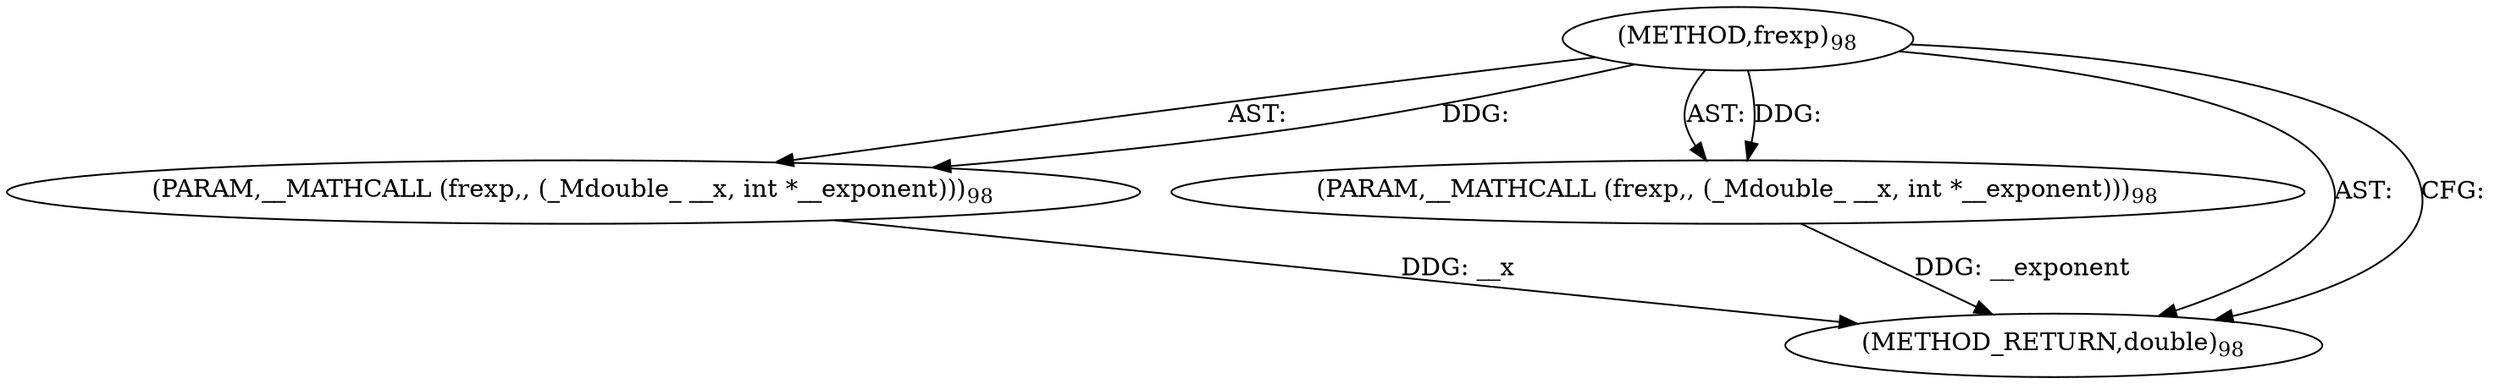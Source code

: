 digraph "frexp" {  
"20547" [label = <(METHOD,frexp)<SUB>98</SUB>> ]
"20548" [label = <(PARAM,__MATHCALL (frexp,, (_Mdouble_ __x, int *__exponent)))<SUB>98</SUB>> ]
"20549" [label = <(PARAM,__MATHCALL (frexp,, (_Mdouble_ __x, int *__exponent)))<SUB>98</SUB>> ]
"20550" [label = <(METHOD_RETURN,double)<SUB>98</SUB>> ]
  "20547" -> "20548"  [ label = "AST: "] 
  "20547" -> "20549"  [ label = "AST: "] 
  "20547" -> "20550"  [ label = "AST: "] 
  "20547" -> "20550"  [ label = "CFG: "] 
  "20548" -> "20550"  [ label = "DDG: __x"] 
  "20549" -> "20550"  [ label = "DDG: __exponent"] 
  "20547" -> "20548"  [ label = "DDG: "] 
  "20547" -> "20549"  [ label = "DDG: "] 
}
